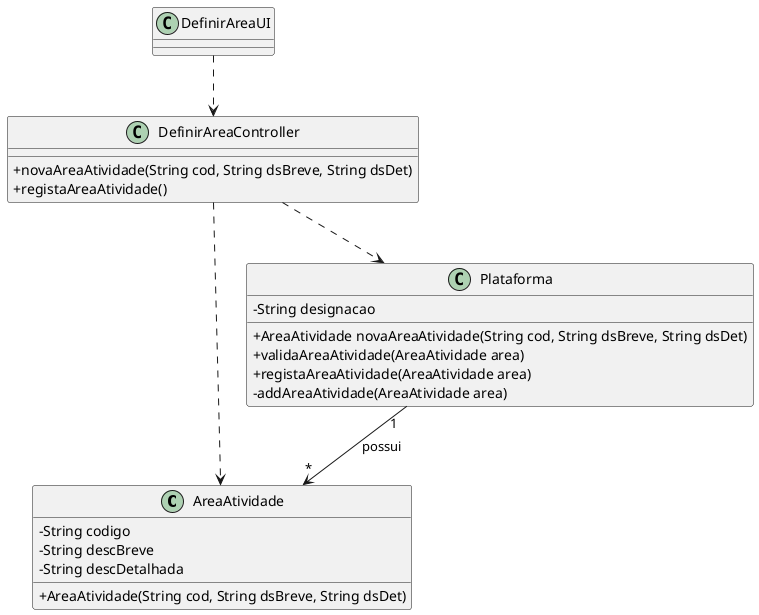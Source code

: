 @startuml
skinparam classAttributeIconSize 0
class AreaAtividade {
  -String codigo
  -String descBreve
  -String descDetalhada
  +AreaAtividade(String cod, String dsBreve, String dsDet)
}

class Plataforma {
  -String designacao
  
  +AreaAtividade novaAreaAtividade(String cod, String dsBreve, String dsDet)
  +validaAreaAtividade(AreaAtividade area)
  +registaAreaAtividade(AreaAtividade area)
  - addAreaAtividade(AreaAtividade area) 
}

class DefinirAreaController {
  +novaAreaAtividade(String cod, String dsBreve, String dsDet)
  +registaAreaAtividade()
}

class DefinirAreaUI {
  
}

DefinirAreaUI ..> DefinirAreaController
DefinirAreaController ..> Plataforma
DefinirAreaController ..> AreaAtividade
Plataforma "1" --> "*" AreaAtividade : possui


@enduml
